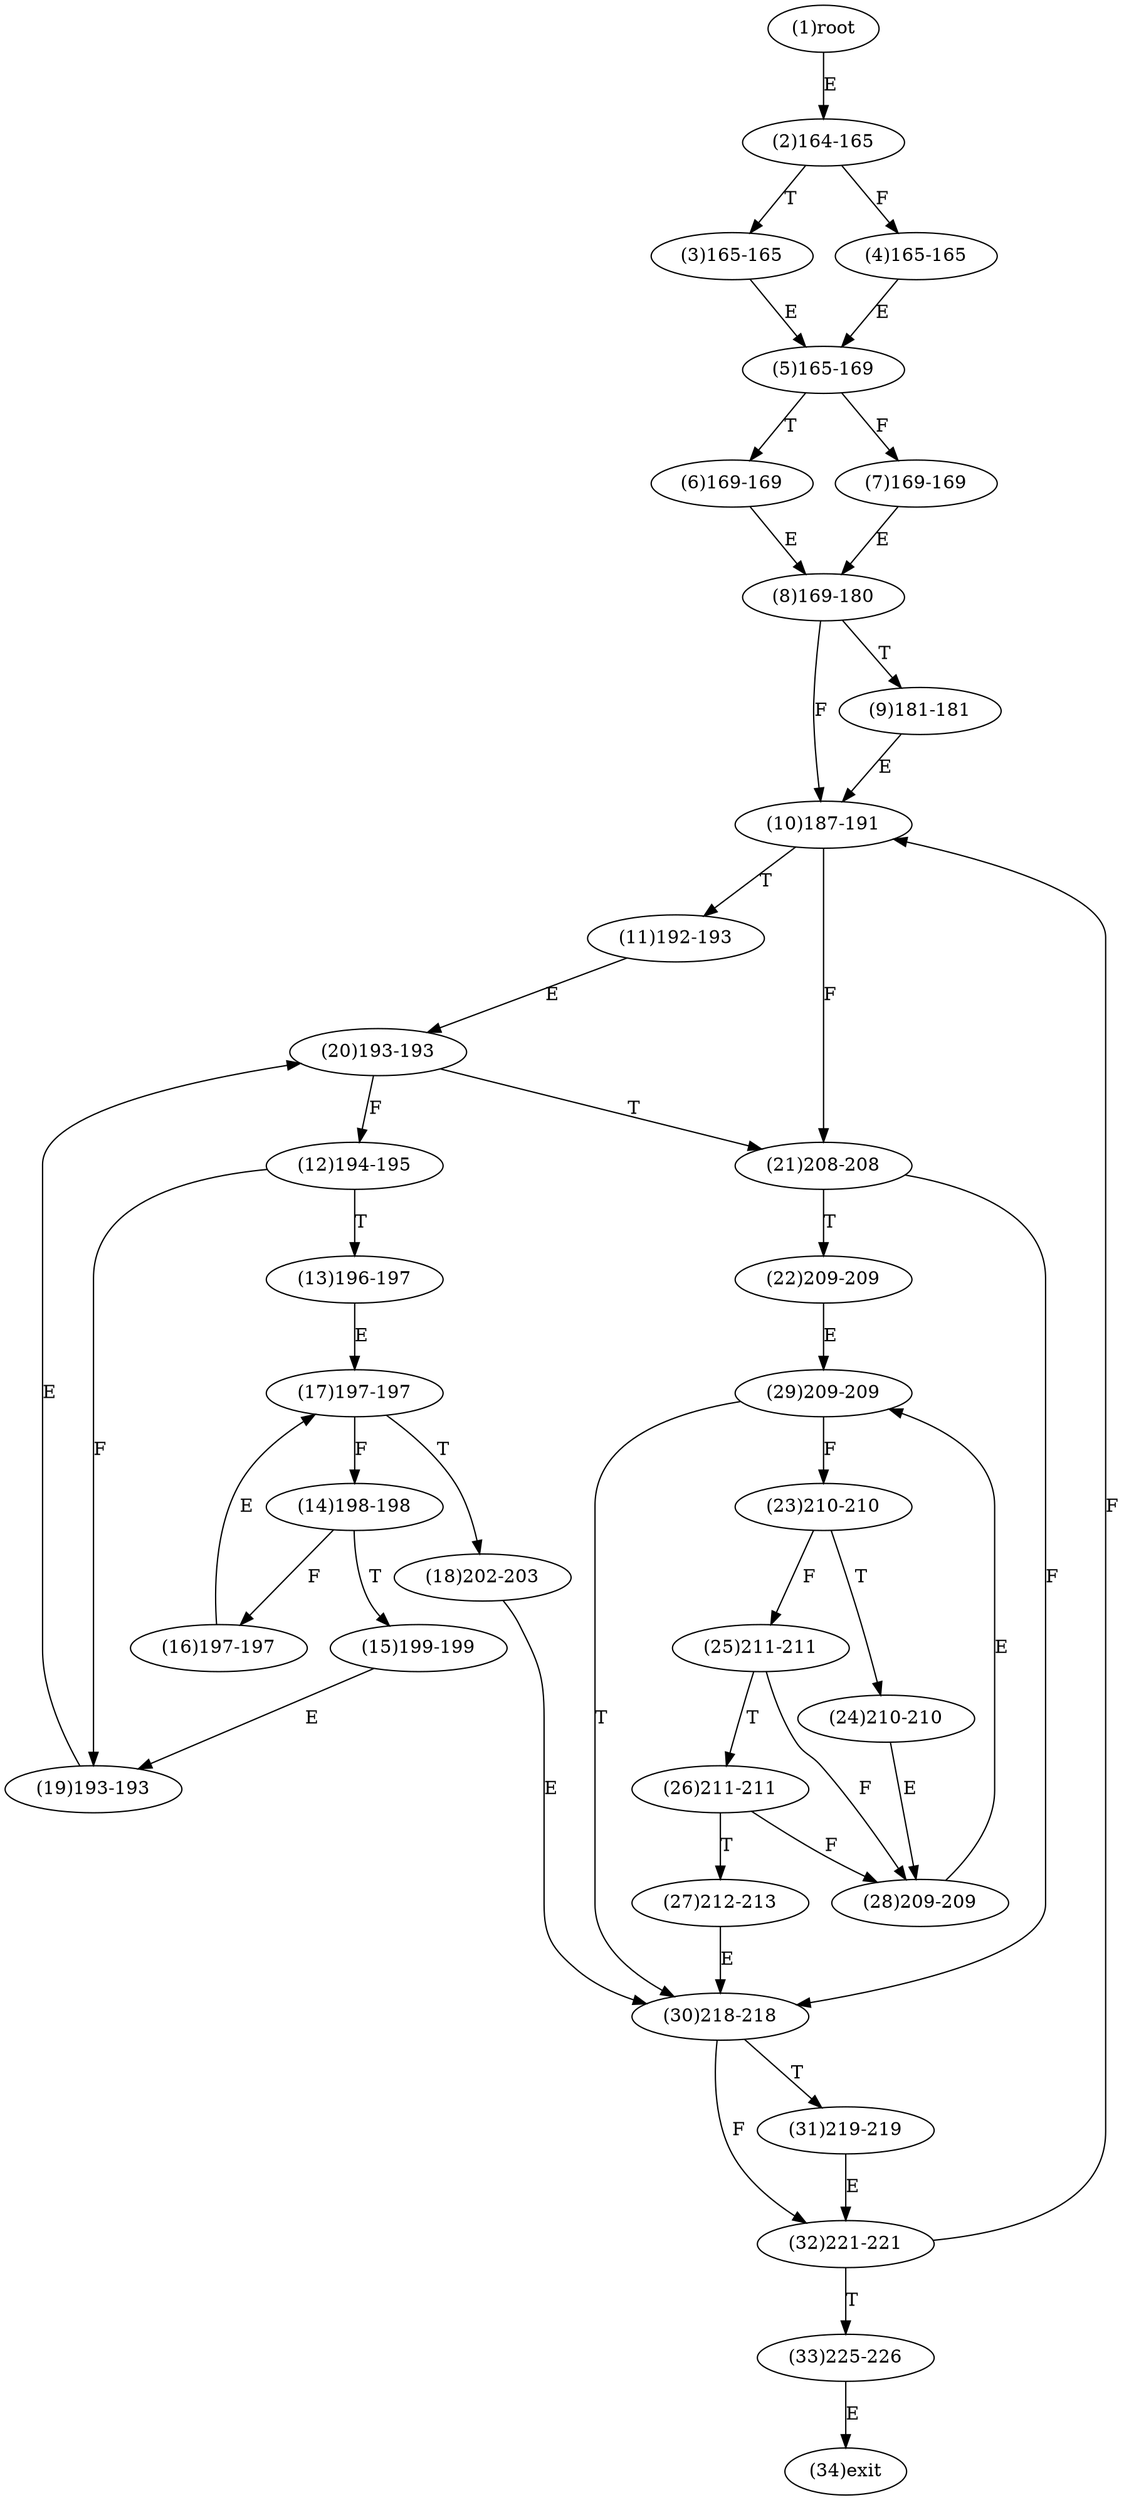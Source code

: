 digraph "" { 
1[ label="(1)root"];
2[ label="(2)164-165"];
3[ label="(3)165-165"];
4[ label="(4)165-165"];
5[ label="(5)165-169"];
6[ label="(6)169-169"];
7[ label="(7)169-169"];
8[ label="(8)169-180"];
9[ label="(9)181-181"];
10[ label="(10)187-191"];
11[ label="(11)192-193"];
12[ label="(12)194-195"];
13[ label="(13)196-197"];
14[ label="(14)198-198"];
15[ label="(15)199-199"];
17[ label="(17)197-197"];
16[ label="(16)197-197"];
19[ label="(19)193-193"];
18[ label="(18)202-203"];
21[ label="(21)208-208"];
20[ label="(20)193-193"];
23[ label="(23)210-210"];
22[ label="(22)209-209"];
25[ label="(25)211-211"];
24[ label="(24)210-210"];
27[ label="(27)212-213"];
26[ label="(26)211-211"];
29[ label="(29)209-209"];
28[ label="(28)209-209"];
31[ label="(31)219-219"];
30[ label="(30)218-218"];
34[ label="(34)exit"];
32[ label="(32)221-221"];
33[ label="(33)225-226"];
1->2[ label="E"];
2->4[ label="F"];
2->3[ label="T"];
3->5[ label="E"];
4->5[ label="E"];
5->7[ label="F"];
5->6[ label="T"];
6->8[ label="E"];
7->8[ label="E"];
8->10[ label="F"];
8->9[ label="T"];
9->10[ label="E"];
10->21[ label="F"];
10->11[ label="T"];
11->20[ label="E"];
12->19[ label="F"];
12->13[ label="T"];
13->17[ label="E"];
14->16[ label="F"];
14->15[ label="T"];
15->19[ label="E"];
16->17[ label="E"];
17->14[ label="F"];
17->18[ label="T"];
18->30[ label="E"];
19->20[ label="E"];
20->12[ label="F"];
20->21[ label="T"];
21->30[ label="F"];
21->22[ label="T"];
22->29[ label="E"];
23->25[ label="F"];
23->24[ label="T"];
24->28[ label="E"];
25->28[ label="F"];
25->26[ label="T"];
26->28[ label="F"];
26->27[ label="T"];
27->30[ label="E"];
28->29[ label="E"];
29->23[ label="F"];
29->30[ label="T"];
30->32[ label="F"];
30->31[ label="T"];
31->32[ label="E"];
32->10[ label="F"];
32->33[ label="T"];
33->34[ label="E"];
}